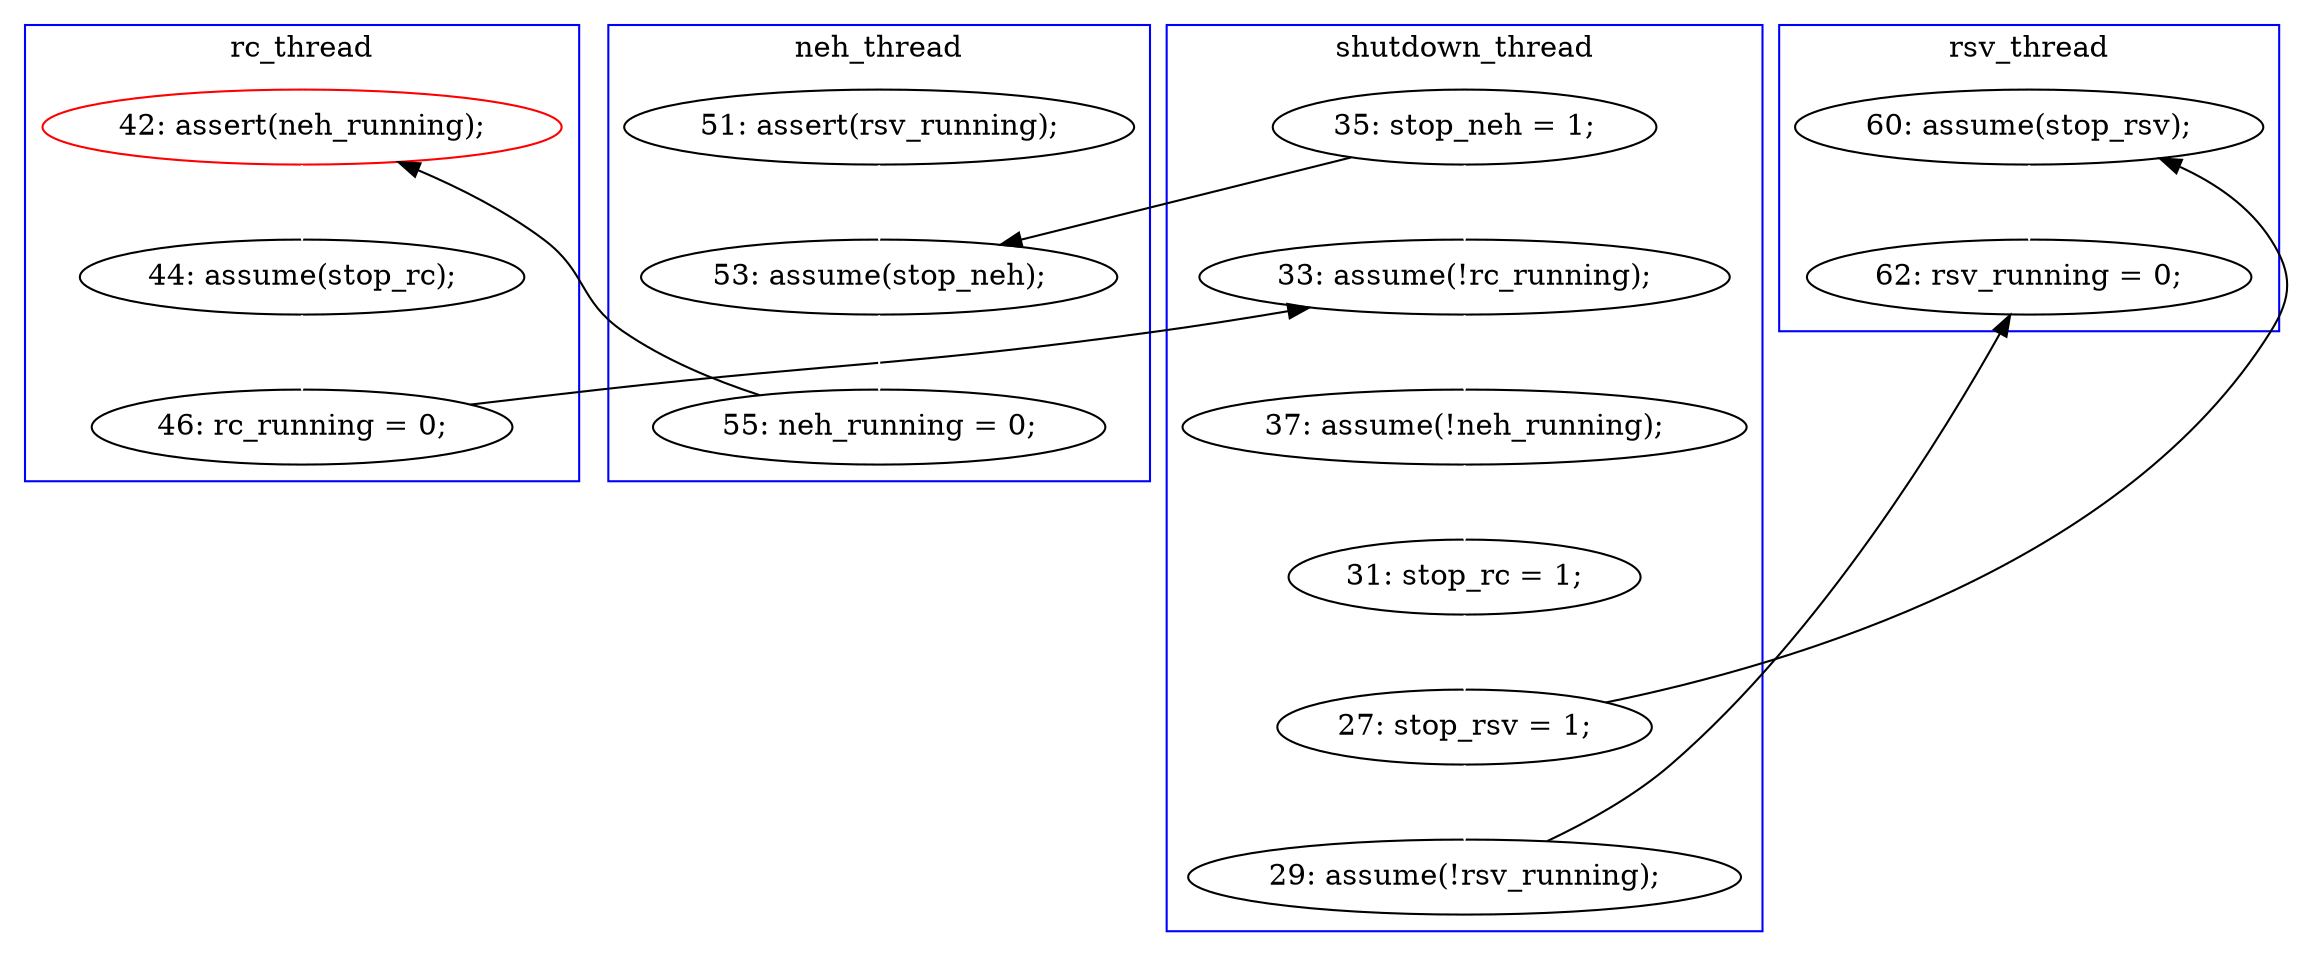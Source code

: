 digraph Counterexample {
	25 -> 28 [color = black, style = solid, constraint = false]
	17 -> 18 [color = white, style = solid]
	18 -> 19 [color = white, style = solid]
	19 -> 23 [color = black, style = solid, constraint = false]
	28 -> 29 [color = white, style = solid]
	31 -> 35 [color = black, style = solid, constraint = false]
	24 -> 25 [color = white, style = solid]
	29 -> 30 [color = white, style = solid]
	23 -> 24 [color = white, style = solid]
	31 -> 32 [color = white, style = solid]
	16 -> 28 [color = white, style = solid]
	32 -> 36 [color = black, style = solid, constraint = false]
	35 -> 36 [color = white, style = solid]
	16 -> 18 [color = black, style = solid, constraint = false]
	30 -> 31 [color = white, style = solid]
	subgraph cluster4 {
		label = rsv_thread
		color = blue
		35  [label = "60: assume(stop_rsv);"]
		36  [label = "62: rsv_running = 0;"]
	}
	subgraph cluster2 {
		label = rc_thread
		color = blue
		24  [label = "44: assume(stop_rc);"]
		25  [label = "46: rc_running = 0;"]
		23  [label = "42: assert(neh_running);", color = red]
	}
	subgraph cluster3 {
		label = neh_thread
		color = blue
		18  [label = "53: assume(stop_neh);"]
		17  [label = "51: assert(rsv_running);"]
		19  [label = "55: neh_running = 0;"]
	}
	subgraph cluster1 {
		label = shutdown_thread
		color = blue
		16  [label = "35: stop_neh = 1;"]
		28  [label = "33: assume(!rc_running);"]
		29  [label = "37: assume(!neh_running);"]
		31  [label = "27: stop_rsv = 1;"]
		32  [label = "29: assume(!rsv_running);"]
		30  [label = "31: stop_rc = 1;"]
	}
}